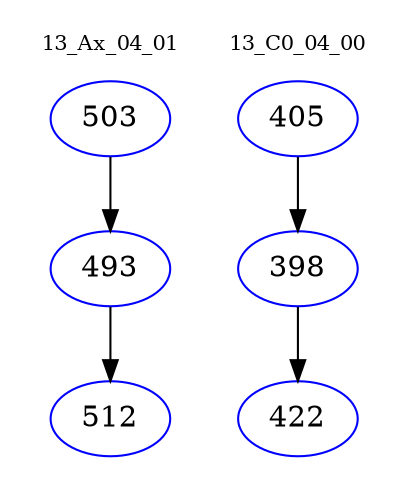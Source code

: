 digraph{
subgraph cluster_0 {
color = white
label = "13_Ax_04_01";
fontsize=10;
T0_503 [label="503", color="blue"]
T0_503 -> T0_493 [color="black"]
T0_493 [label="493", color="blue"]
T0_493 -> T0_512 [color="black"]
T0_512 [label="512", color="blue"]
}
subgraph cluster_1 {
color = white
label = "13_C0_04_00";
fontsize=10;
T1_405 [label="405", color="blue"]
T1_405 -> T1_398 [color="black"]
T1_398 [label="398", color="blue"]
T1_398 -> T1_422 [color="black"]
T1_422 [label="422", color="blue"]
}
}
